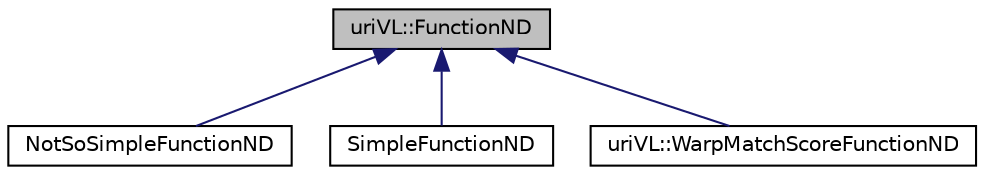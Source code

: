 digraph "uriVL::FunctionND"
{
  edge [fontname="Helvetica",fontsize="10",labelfontname="Helvetica",labelfontsize="10"];
  node [fontname="Helvetica",fontsize="10",shape=record];
  Node1 [label="uriVL::FunctionND",height=0.2,width=0.4,color="black", fillcolor="grey75", style="filled", fontcolor="black"];
  Node1 -> Node2 [dir="back",color="midnightblue",fontsize="10",style="solid",fontname="Helvetica"];
  Node2 [label="NotSoSimpleFunctionND",height=0.2,width=0.4,color="black", fillcolor="white", style="filled",URL="$classNotSoSimpleFunctionND.html",tooltip="Examle of a 2D function to test the optimizer with. "];
  Node1 -> Node3 [dir="back",color="midnightblue",fontsize="10",style="solid",fontname="Helvetica"];
  Node3 [label="SimpleFunctionND",height=0.2,width=0.4,color="black", fillcolor="white", style="filled",URL="$classSimpleFunctionND.html",tooltip="Examle of a 2D function to test the optimizer with. "];
  Node1 -> Node4 [dir="back",color="midnightblue",fontsize="10",style="solid",fontname="Helvetica"];
  Node4 [label="uriVL::WarpMatchScoreFunctionND",height=0.2,width=0.4,color="black", fillcolor="white", style="filled",URL="$classuriVL_1_1WarpMatchScoreFunctionND.html",tooltip="Warping Matching Score Function nD. "];
}
